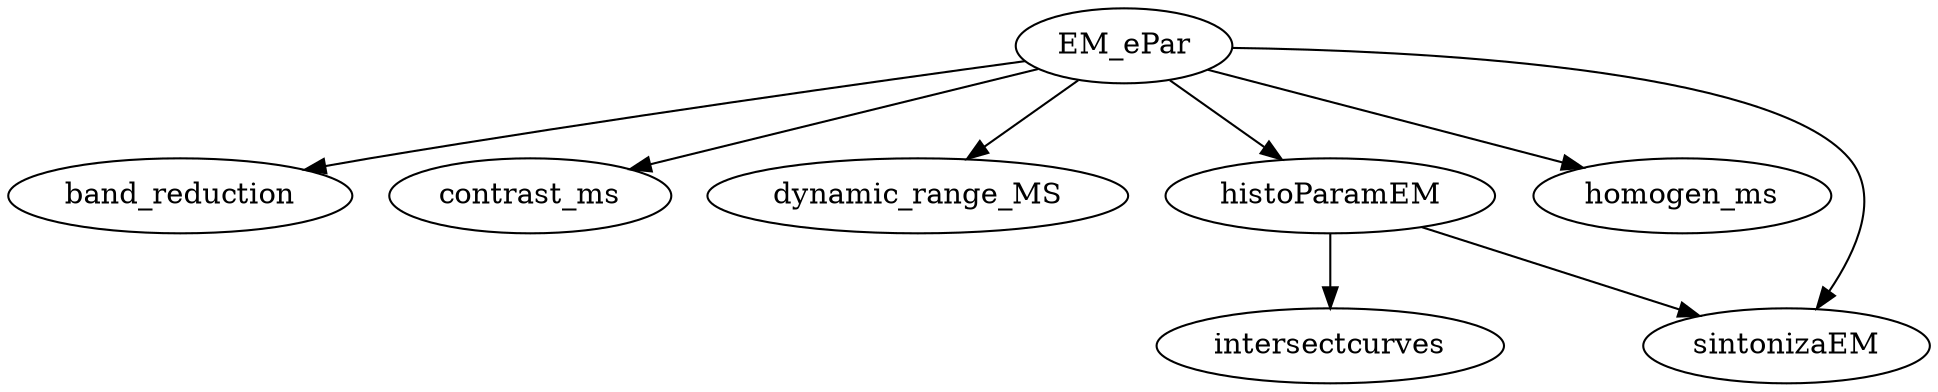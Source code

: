 /* Created by mdot for Matlab */
digraph m2html {
  EM_ePar -> band_reduction;
  EM_ePar -> contrast_ms;
  EM_ePar -> dynamic_range_MS;
  EM_ePar -> histoParamEM;
  EM_ePar -> homogen_ms;
  EM_ePar -> sintonizaEM;
  histoParamEM -> intersectcurves;
  histoParamEM -> sintonizaEM;

  EM_ePar [URL="EM_ePar.html"];
  band_reduction [URL="band_reduction.html"];
  contrast_ms [URL="contrast_ms.html"];
  dynamic_range_MS [URL="dynamic_range_MS.html"];
  histoParamEM [URL="histoParamEM.html"];
  homogen_ms [URL="homogen_ms.html"];
  intersectcurves [URL="intersectcurves.html"];
  sintonizaEM [URL="sintonizaEM.html"];
}